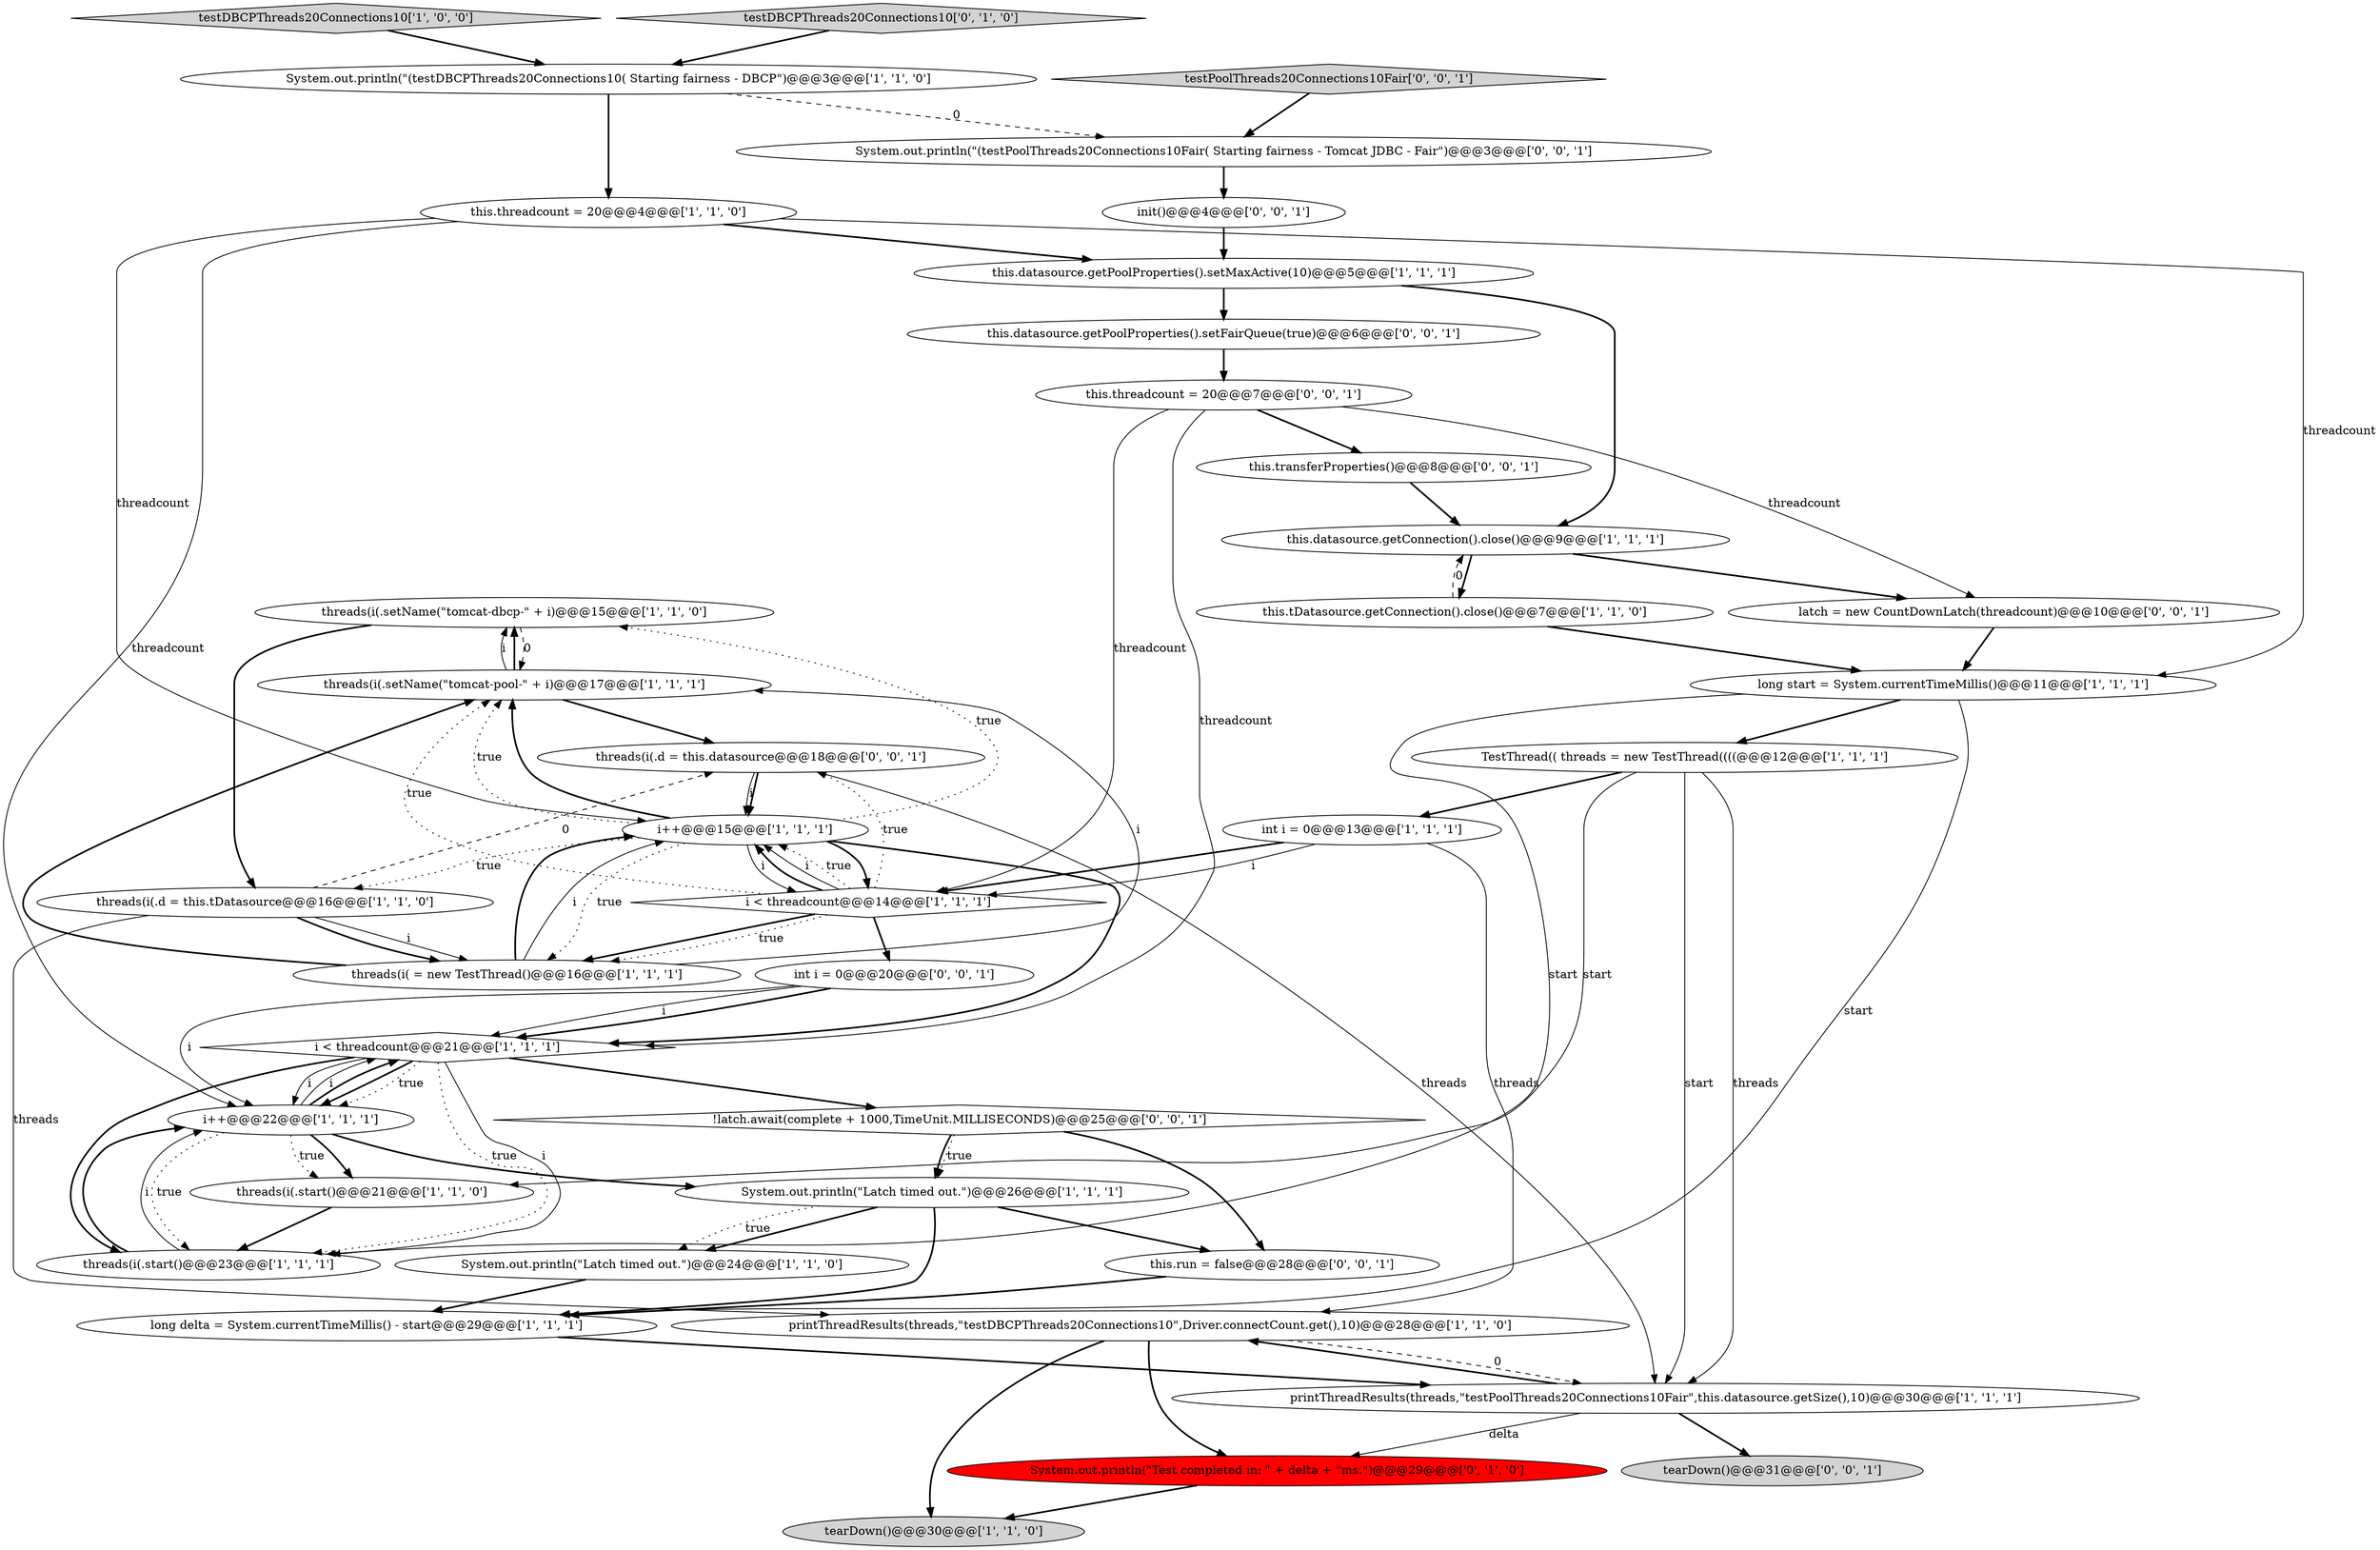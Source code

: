 digraph {
15 [style = filled, label = "threads(i(.setName(\"tomcat-dbcp-\" + i)@@@15@@@['1', '1', '0']", fillcolor = white, shape = ellipse image = "AAA0AAABBB1BBB"];
3 [style = filled, label = "i++@@@22@@@['1', '1', '1']", fillcolor = white, shape = ellipse image = "AAA0AAABBB1BBB"];
10 [style = filled, label = "i++@@@15@@@['1', '1', '1']", fillcolor = white, shape = ellipse image = "AAA0AAABBB1BBB"];
18 [style = filled, label = "this.datasource.getPoolProperties().setMaxActive(10)@@@5@@@['1', '1', '1']", fillcolor = white, shape = ellipse image = "AAA0AAABBB1BBB"];
9 [style = filled, label = "System.out.println(\"Latch timed out.\")@@@24@@@['1', '1', '0']", fillcolor = white, shape = ellipse image = "AAA0AAABBB1BBB"];
33 [style = filled, label = "this.datasource.getPoolProperties().setFairQueue(true)@@@6@@@['0', '0', '1']", fillcolor = white, shape = ellipse image = "AAA0AAABBB3BBB"];
30 [style = filled, label = "System.out.println(\"(testPoolThreads20Connections10Fair( Starting fairness - Tomcat JDBC - Fair\")@@@3@@@['0', '0', '1']", fillcolor = white, shape = ellipse image = "AAA0AAABBB3BBB"];
7 [style = filled, label = "testDBCPThreads20Connections10['1', '0', '0']", fillcolor = lightgray, shape = diamond image = "AAA0AAABBB1BBB"];
11 [style = filled, label = "System.out.println(\"(testDBCPThreads20Connections10( Starting fairness - DBCP\")@@@3@@@['1', '1', '0']", fillcolor = white, shape = ellipse image = "AAA0AAABBB1BBB"];
32 [style = filled, label = "!latch.await(complete + 1000,TimeUnit.MILLISECONDS)@@@25@@@['0', '0', '1']", fillcolor = white, shape = diamond image = "AAA0AAABBB3BBB"];
38 [style = filled, label = "this.transferProperties()@@@8@@@['0', '0', '1']", fillcolor = white, shape = ellipse image = "AAA0AAABBB3BBB"];
14 [style = filled, label = "i < threadcount@@@21@@@['1', '1', '1']", fillcolor = white, shape = diamond image = "AAA0AAABBB1BBB"];
12 [style = filled, label = "threads(i(.start()@@@23@@@['1', '1', '1']", fillcolor = white, shape = ellipse image = "AAA0AAABBB1BBB"];
26 [style = filled, label = "testDBCPThreads20Connections10['0', '1', '0']", fillcolor = lightgray, shape = diamond image = "AAA0AAABBB2BBB"];
27 [style = filled, label = "threads(i(.d = this.datasource@@@18@@@['0', '0', '1']", fillcolor = white, shape = ellipse image = "AAA0AAABBB3BBB"];
16 [style = filled, label = "int i = 0@@@13@@@['1', '1', '1']", fillcolor = white, shape = ellipse image = "AAA0AAABBB1BBB"];
13 [style = filled, label = "printThreadResults(threads,\"testDBCPThreads20Connections10\",Driver.connectCount.get(),10)@@@28@@@['1', '1', '0']", fillcolor = white, shape = ellipse image = "AAA0AAABBB1BBB"];
5 [style = filled, label = "long start = System.currentTimeMillis()@@@11@@@['1', '1', '1']", fillcolor = white, shape = ellipse image = "AAA0AAABBB1BBB"];
23 [style = filled, label = "this.datasource.getConnection().close()@@@9@@@['1', '1', '1']", fillcolor = white, shape = ellipse image = "AAA0AAABBB1BBB"];
2 [style = filled, label = "this.tDatasource.getConnection().close()@@@7@@@['1', '1', '0']", fillcolor = white, shape = ellipse image = "AAA0AAABBB1BBB"];
29 [style = filled, label = "tearDown()@@@31@@@['0', '0', '1']", fillcolor = lightgray, shape = ellipse image = "AAA0AAABBB3BBB"];
4 [style = filled, label = "System.out.println(\"Latch timed out.\")@@@26@@@['1', '1', '1']", fillcolor = white, shape = ellipse image = "AAA0AAABBB1BBB"];
8 [style = filled, label = "i < threadcount@@@14@@@['1', '1', '1']", fillcolor = white, shape = diamond image = "AAA0AAABBB1BBB"];
21 [style = filled, label = "TestThread(( threads = new TestThread((((@@@12@@@['1', '1', '1']", fillcolor = white, shape = ellipse image = "AAA0AAABBB1BBB"];
22 [style = filled, label = "long delta = System.currentTimeMillis() - start@@@29@@@['1', '1', '1']", fillcolor = white, shape = ellipse image = "AAA0AAABBB1BBB"];
0 [style = filled, label = "tearDown()@@@30@@@['1', '1', '0']", fillcolor = lightgray, shape = ellipse image = "AAA0AAABBB1BBB"];
24 [style = filled, label = "threads(i( = new TestThread()@@@16@@@['1', '1', '1']", fillcolor = white, shape = ellipse image = "AAA0AAABBB1BBB"];
19 [style = filled, label = "threads(i(.start()@@@21@@@['1', '1', '0']", fillcolor = white, shape = ellipse image = "AAA0AAABBB1BBB"];
35 [style = filled, label = "this.threadcount = 20@@@7@@@['0', '0', '1']", fillcolor = white, shape = ellipse image = "AAA0AAABBB3BBB"];
25 [style = filled, label = "System.out.println(\"Test completed in: \" + delta + \"ms.\")@@@29@@@['0', '1', '0']", fillcolor = red, shape = ellipse image = "AAA1AAABBB2BBB"];
17 [style = filled, label = "this.threadcount = 20@@@4@@@['1', '1', '0']", fillcolor = white, shape = ellipse image = "AAA0AAABBB1BBB"];
28 [style = filled, label = "latch = new CountDownLatch(threadcount)@@@10@@@['0', '0', '1']", fillcolor = white, shape = ellipse image = "AAA0AAABBB3BBB"];
1 [style = filled, label = "threads(i(.setName(\"tomcat-pool-\" + i)@@@17@@@['1', '1', '1']", fillcolor = white, shape = ellipse image = "AAA0AAABBB1BBB"];
34 [style = filled, label = "int i = 0@@@20@@@['0', '0', '1']", fillcolor = white, shape = ellipse image = "AAA0AAABBB3BBB"];
6 [style = filled, label = "printThreadResults(threads,\"testPoolThreads20Connections10Fair\",this.datasource.getSize(),10)@@@30@@@['1', '1', '1']", fillcolor = white, shape = ellipse image = "AAA0AAABBB1BBB"];
36 [style = filled, label = "testPoolThreads20Connections10Fair['0', '0', '1']", fillcolor = lightgray, shape = diamond image = "AAA0AAABBB3BBB"];
31 [style = filled, label = "init()@@@4@@@['0', '0', '1']", fillcolor = white, shape = ellipse image = "AAA0AAABBB3BBB"];
37 [style = filled, label = "this.run = false@@@28@@@['0', '0', '1']", fillcolor = white, shape = ellipse image = "AAA0AAABBB3BBB"];
20 [style = filled, label = "threads(i(.d = this.tDatasource@@@16@@@['1', '1', '0']", fillcolor = white, shape = ellipse image = "AAA0AAABBB1BBB"];
14->3 [style = bold, label=""];
8->10 [style = bold, label=""];
35->28 [style = solid, label="threadcount"];
32->37 [style = bold, label=""];
1->27 [style = bold, label=""];
27->6 [style = solid, label="threads"];
3->4 [style = bold, label=""];
26->11 [style = bold, label=""];
6->29 [style = bold, label=""];
20->13 [style = solid, label="threads"];
23->28 [style = bold, label=""];
6->25 [style = solid, label="delta"];
10->8 [style = bold, label=""];
3->19 [style = bold, label=""];
5->12 [style = solid, label="start"];
10->20 [style = dotted, label="true"];
15->20 [style = bold, label=""];
21->6 [style = solid, label="start"];
14->3 [style = dotted, label="true"];
21->16 [style = bold, label=""];
32->4 [style = bold, label=""];
35->38 [style = bold, label=""];
10->1 [style = dotted, label="true"];
3->14 [style = solid, label="i"];
20->24 [style = solid, label="i"];
21->19 [style = solid, label="start"];
24->10 [style = bold, label=""];
13->25 [style = bold, label=""];
8->34 [style = bold, label=""];
34->3 [style = solid, label="i"];
21->6 [style = solid, label="threads"];
7->11 [style = bold, label=""];
28->5 [style = bold, label=""];
14->12 [style = dotted, label="true"];
19->12 [style = bold, label=""];
10->14 [style = bold, label=""];
35->14 [style = solid, label="threadcount"];
10->8 [style = solid, label="i"];
14->12 [style = solid, label="i"];
16->13 [style = solid, label="threads"];
5->21 [style = bold, label=""];
5->22 [style = solid, label="start"];
36->30 [style = bold, label=""];
10->24 [style = dotted, label="true"];
17->3 [style = solid, label="threadcount"];
11->17 [style = bold, label=""];
34->14 [style = bold, label=""];
10->1 [style = bold, label=""];
4->22 [style = bold, label=""];
16->8 [style = solid, label="i"];
22->6 [style = bold, label=""];
13->0 [style = bold, label=""];
8->24 [style = bold, label=""];
9->22 [style = bold, label=""];
25->0 [style = bold, label=""];
4->9 [style = bold, label=""];
2->23 [style = dashed, label="0"];
18->23 [style = bold, label=""];
16->8 [style = bold, label=""];
32->4 [style = dotted, label="true"];
17->10 [style = solid, label="threadcount"];
18->33 [style = bold, label=""];
14->3 [style = solid, label="i"];
1->15 [style = solid, label="i"];
8->24 [style = dotted, label="true"];
37->22 [style = bold, label=""];
24->1 [style = solid, label="i"];
30->31 [style = bold, label=""];
6->13 [style = bold, label=""];
27->10 [style = bold, label=""];
8->10 [style = solid, label="i"];
15->1 [style = dashed, label="0"];
12->3 [style = bold, label=""];
23->2 [style = bold, label=""];
24->1 [style = bold, label=""];
14->32 [style = bold, label=""];
2->5 [style = bold, label=""];
33->35 [style = bold, label=""];
27->10 [style = solid, label="i"];
1->15 [style = bold, label=""];
24->10 [style = solid, label="i"];
20->27 [style = dashed, label="0"];
3->14 [style = bold, label=""];
38->23 [style = bold, label=""];
31->18 [style = bold, label=""];
35->8 [style = solid, label="threadcount"];
8->10 [style = dotted, label="true"];
34->14 [style = solid, label="i"];
10->15 [style = dotted, label="true"];
8->1 [style = dotted, label="true"];
3->19 [style = dotted, label="true"];
4->37 [style = bold, label=""];
13->6 [style = dashed, label="0"];
3->12 [style = dotted, label="true"];
14->12 [style = bold, label=""];
17->5 [style = solid, label="threadcount"];
12->3 [style = solid, label="i"];
4->9 [style = dotted, label="true"];
8->27 [style = dotted, label="true"];
20->24 [style = bold, label=""];
11->30 [style = dashed, label="0"];
17->18 [style = bold, label=""];
}
